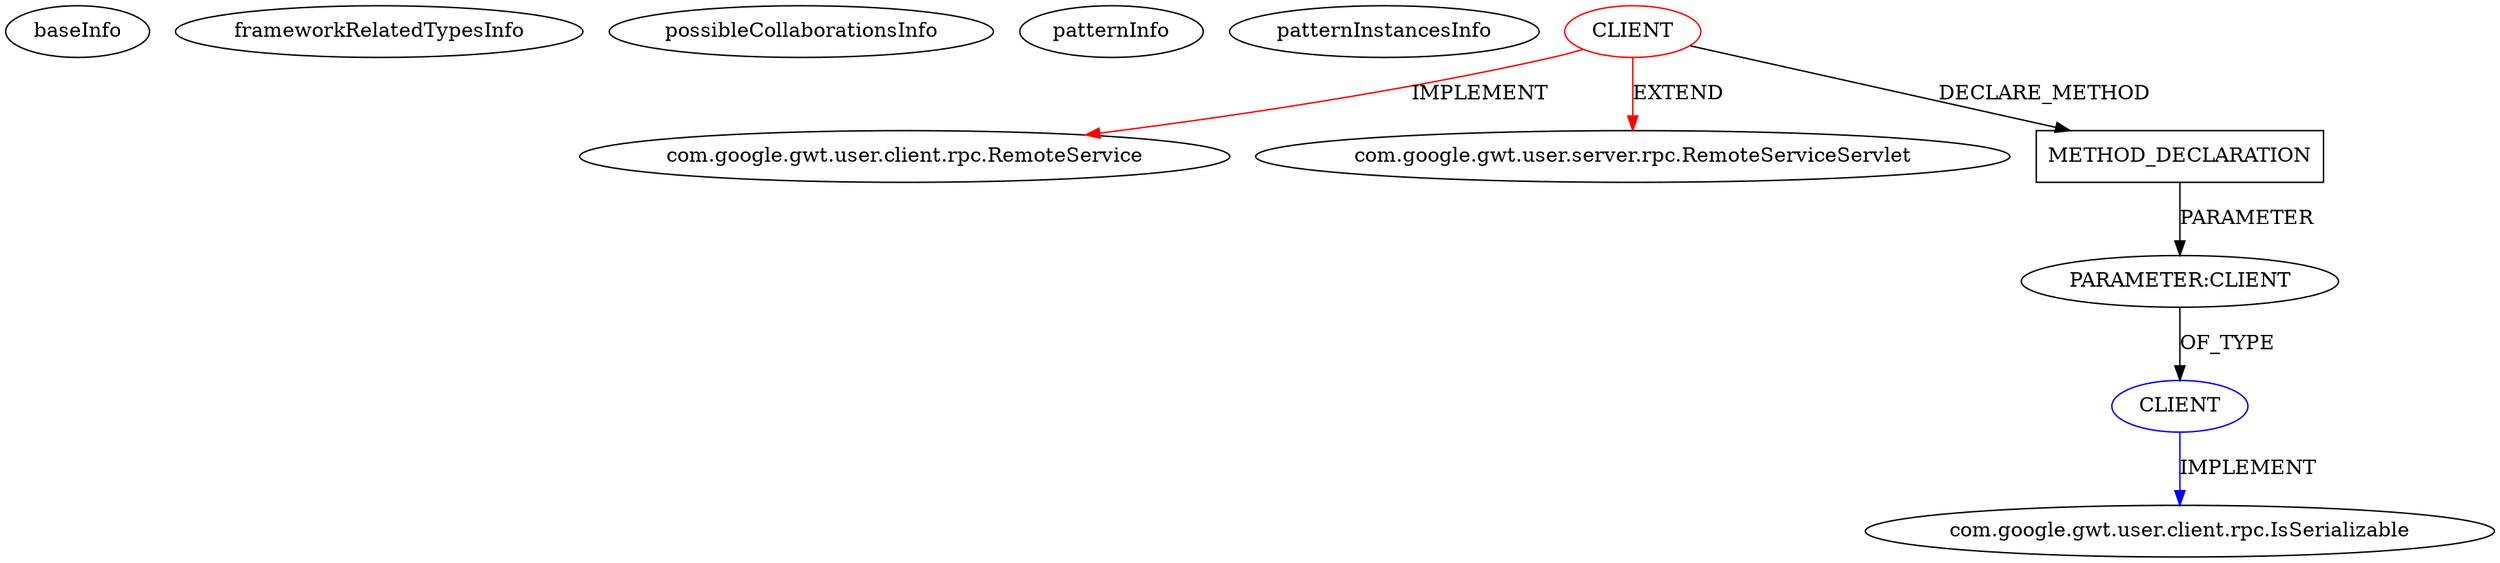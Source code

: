 digraph {
baseInfo[graphId=174,category="pattern",isAnonymous=false,possibleRelation=true]
frameworkRelatedTypesInfo[0="com.google.gwt.user.server.rpc.RemoteServiceServlet",1="com.google.gwt.user.client.rpc.RemoteService"]
possibleCollaborationsInfo[0="174~PARAMETER_TYPE_DECLARATION-CLIENT_METHOD_DECLARATION-~com.google.gwt.user.server.rpc.RemoteServiceServlet com.google.gwt.user.client.rpc.RemoteService ~com.google.gwt.user.client.rpc.IsSerializable ~false~false"]
patternInfo[frequency=2.0,patternRootClient=0]
patternInstancesInfo[0="jDramaix-SlidingPuzzle~/jDramaix-SlidingPuzzle/SlidingPuzzle-master/src/be/dramaix/ai/slidingpuzzle/server/ResolveServiceImpl.java~ResolveServiceImpl~3117",1="woox-serverapp~/woox-serverapp/serverapp-master/src/wooxes/net/server/DataServiceImpl.java~DataServiceImpl~4660"]
2[label="com.google.gwt.user.client.rpc.RemoteService",vertexType="FRAMEWORK_INTERFACE_TYPE",isFrameworkType=false]
0[label="CLIENT",vertexType="ROOT_CLIENT_CLASS_DECLARATION",isFrameworkType=false,color=red]
1[label="com.google.gwt.user.server.rpc.RemoteServiceServlet",vertexType="FRAMEWORK_CLASS_TYPE",isFrameworkType=false]
9[label="METHOD_DECLARATION",vertexType="CLIENT_METHOD_DECLARATION",isFrameworkType=false,shape=box]
10[label="PARAMETER:CLIENT",vertexType="PARAMETER_DECLARATION",isFrameworkType=false]
4[label="CLIENT",vertexType="REFERENCE_CLIENT_CLASS_DECLARATION",isFrameworkType=false,color=blue]
5[label="com.google.gwt.user.client.rpc.IsSerializable",vertexType="FRAMEWORK_INTERFACE_TYPE",isFrameworkType=false]
0->1[label="EXTEND",color=red]
4->5[label="IMPLEMENT",color=blue]
10->4[label="OF_TYPE"]
9->10[label="PARAMETER"]
0->2[label="IMPLEMENT",color=red]
0->9[label="DECLARE_METHOD"]
}
